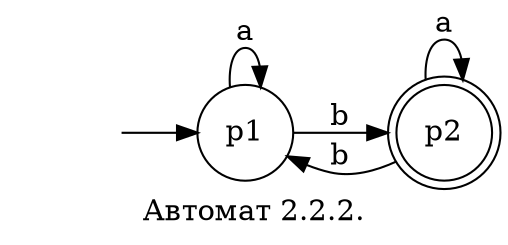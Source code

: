 digraph {
    rankdir = LR;
    label = "Автомат 2.2.2.";
    "" [shape = none];
    node [shape = circle];
    p2 [shape="doublecircle" ];
    ""->p1;
    p1->p1[label="a"];
    p1->p2[label="b"]
    p2->p2[label="a"]
    p2->p1[label="b"]
}